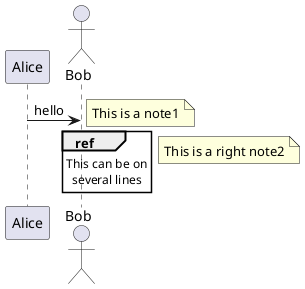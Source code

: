 {
  "sha1": "ohwlmum5qtk5bn5qpfeoyw7n56d7kib",
  "insertion": {
    "when": "2024-06-04T17:28:39.893Z",
    "url": "https://github.com/plantuml/plantuml/issues/1382",
    "user": "plantuml@gmail.com"
  }
}
@startuml
participant Alice
actor Bob

Alice -> Bob : hello
note right: This is a note1

ref over Bob
  This can be on
  several lines
end ref

note right: This is a right note2
@enduml
